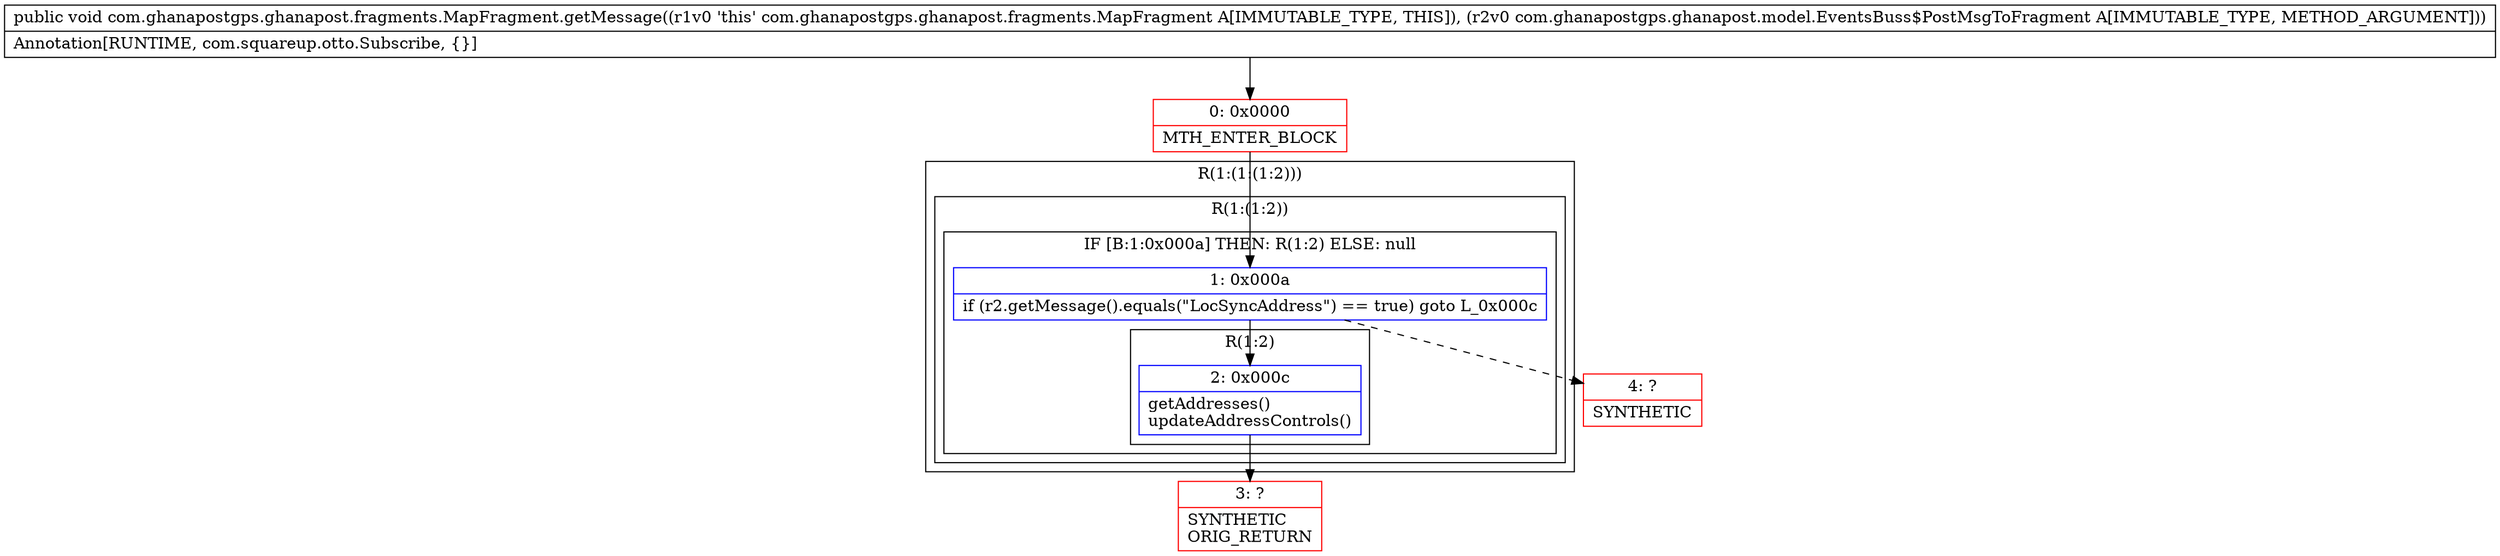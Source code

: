 digraph "CFG forcom.ghanapostgps.ghanapost.fragments.MapFragment.getMessage(Lcom\/ghanapostgps\/ghanapost\/model\/EventsBuss$PostMsgToFragment;)V" {
subgraph cluster_Region_2001530890 {
label = "R(1:(1:(1:2)))";
node [shape=record,color=blue];
subgraph cluster_Region_468080818 {
label = "R(1:(1:2))";
node [shape=record,color=blue];
subgraph cluster_IfRegion_2098117477 {
label = "IF [B:1:0x000a] THEN: R(1:2) ELSE: null";
node [shape=record,color=blue];
Node_1 [shape=record,label="{1\:\ 0x000a|if (r2.getMessage().equals(\"LocSyncAddress\") == true) goto L_0x000c\l}"];
subgraph cluster_Region_1655405399 {
label = "R(1:2)";
node [shape=record,color=blue];
Node_2 [shape=record,label="{2\:\ 0x000c|getAddresses()\lupdateAddressControls()\l}"];
}
}
}
}
Node_0 [shape=record,color=red,label="{0\:\ 0x0000|MTH_ENTER_BLOCK\l}"];
Node_3 [shape=record,color=red,label="{3\:\ ?|SYNTHETIC\lORIG_RETURN\l}"];
Node_4 [shape=record,color=red,label="{4\:\ ?|SYNTHETIC\l}"];
MethodNode[shape=record,label="{public void com.ghanapostgps.ghanapost.fragments.MapFragment.getMessage((r1v0 'this' com.ghanapostgps.ghanapost.fragments.MapFragment A[IMMUTABLE_TYPE, THIS]), (r2v0 com.ghanapostgps.ghanapost.model.EventsBuss$PostMsgToFragment A[IMMUTABLE_TYPE, METHOD_ARGUMENT]))  | Annotation[RUNTIME, com.squareup.otto.Subscribe, \{\}]\l}"];
MethodNode -> Node_0;
Node_1 -> Node_2;
Node_1 -> Node_4[style=dashed];
Node_2 -> Node_3;
Node_0 -> Node_1;
}

